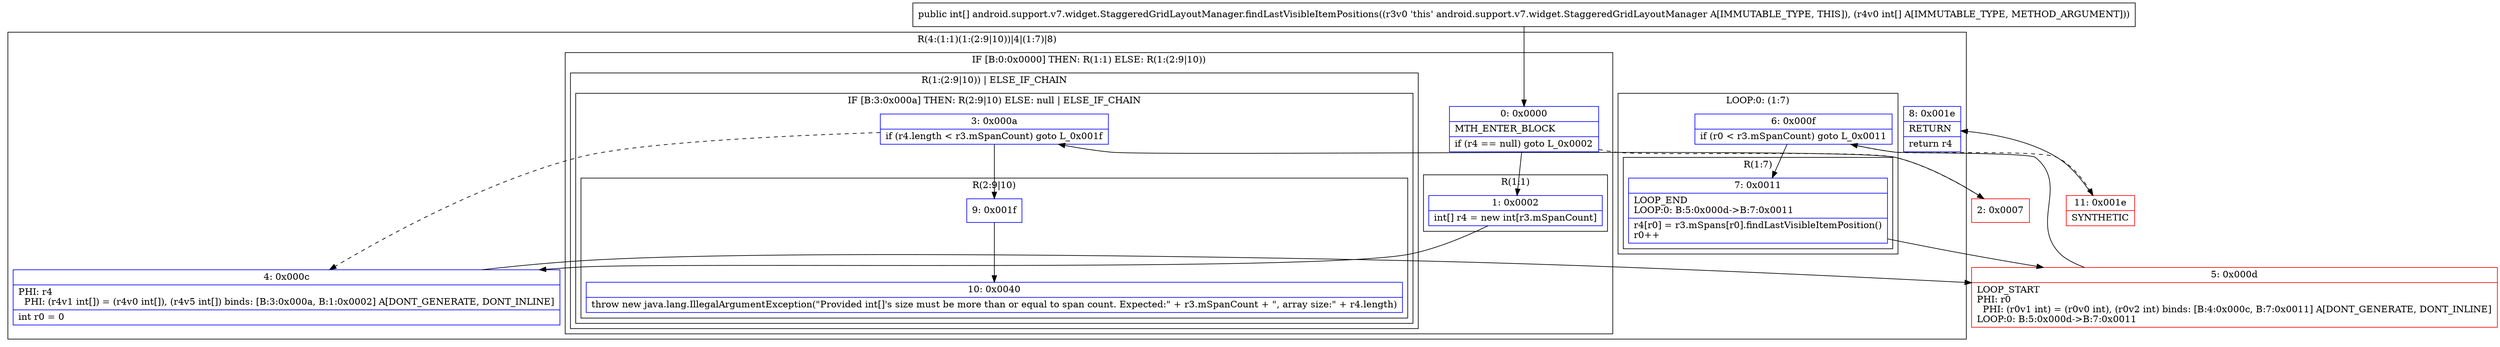digraph "CFG forandroid.support.v7.widget.StaggeredGridLayoutManager.findLastVisibleItemPositions([I)[I" {
subgraph cluster_Region_722992542 {
label = "R(4:(1:1)(1:(2:9|10))|4|(1:7)|8)";
node [shape=record,color=blue];
subgraph cluster_IfRegion_484697584 {
label = "IF [B:0:0x0000] THEN: R(1:1) ELSE: R(1:(2:9|10))";
node [shape=record,color=blue];
Node_0 [shape=record,label="{0\:\ 0x0000|MTH_ENTER_BLOCK\l|if (r4 == null) goto L_0x0002\l}"];
subgraph cluster_Region_574314793 {
label = "R(1:1)";
node [shape=record,color=blue];
Node_1 [shape=record,label="{1\:\ 0x0002|int[] r4 = new int[r3.mSpanCount]\l}"];
}
subgraph cluster_Region_52773529 {
label = "R(1:(2:9|10)) | ELSE_IF_CHAIN\l";
node [shape=record,color=blue];
subgraph cluster_IfRegion_49884450 {
label = "IF [B:3:0x000a] THEN: R(2:9|10) ELSE: null | ELSE_IF_CHAIN\l";
node [shape=record,color=blue];
Node_3 [shape=record,label="{3\:\ 0x000a|if (r4.length \< r3.mSpanCount) goto L_0x001f\l}"];
subgraph cluster_Region_20354280 {
label = "R(2:9|10)";
node [shape=record,color=blue];
Node_9 [shape=record,label="{9\:\ 0x001f}"];
Node_10 [shape=record,label="{10\:\ 0x0040|throw new java.lang.IllegalArgumentException(\"Provided int[]'s size must be more than or equal to span count. Expected:\" + r3.mSpanCount + \", array size:\" + r4.length)\l}"];
}
}
}
}
Node_4 [shape=record,label="{4\:\ 0x000c|PHI: r4 \l  PHI: (r4v1 int[]) = (r4v0 int[]), (r4v5 int[]) binds: [B:3:0x000a, B:1:0x0002] A[DONT_GENERATE, DONT_INLINE]\l|int r0 = 0\l}"];
subgraph cluster_LoopRegion_864411297 {
label = "LOOP:0: (1:7)";
node [shape=record,color=blue];
Node_6 [shape=record,label="{6\:\ 0x000f|if (r0 \< r3.mSpanCount) goto L_0x0011\l}"];
subgraph cluster_Region_743205993 {
label = "R(1:7)";
node [shape=record,color=blue];
Node_7 [shape=record,label="{7\:\ 0x0011|LOOP_END\lLOOP:0: B:5:0x000d\-\>B:7:0x0011\l|r4[r0] = r3.mSpans[r0].findLastVisibleItemPosition()\lr0++\l}"];
}
}
Node_8 [shape=record,label="{8\:\ 0x001e|RETURN\l|return r4\l}"];
}
Node_2 [shape=record,color=red,label="{2\:\ 0x0007}"];
Node_5 [shape=record,color=red,label="{5\:\ 0x000d|LOOP_START\lPHI: r0 \l  PHI: (r0v1 int) = (r0v0 int), (r0v2 int) binds: [B:4:0x000c, B:7:0x0011] A[DONT_GENERATE, DONT_INLINE]\lLOOP:0: B:5:0x000d\-\>B:7:0x0011\l}"];
Node_11 [shape=record,color=red,label="{11\:\ 0x001e|SYNTHETIC\l}"];
MethodNode[shape=record,label="{public int[] android.support.v7.widget.StaggeredGridLayoutManager.findLastVisibleItemPositions((r3v0 'this' android.support.v7.widget.StaggeredGridLayoutManager A[IMMUTABLE_TYPE, THIS]), (r4v0 int[] A[IMMUTABLE_TYPE, METHOD_ARGUMENT])) }"];
MethodNode -> Node_0;
Node_0 -> Node_1;
Node_0 -> Node_2[style=dashed];
Node_1 -> Node_4;
Node_3 -> Node_4[style=dashed];
Node_3 -> Node_9;
Node_9 -> Node_10;
Node_4 -> Node_5;
Node_6 -> Node_7;
Node_6 -> Node_11[style=dashed];
Node_7 -> Node_5;
Node_2 -> Node_3;
Node_5 -> Node_6;
Node_11 -> Node_8;
}

